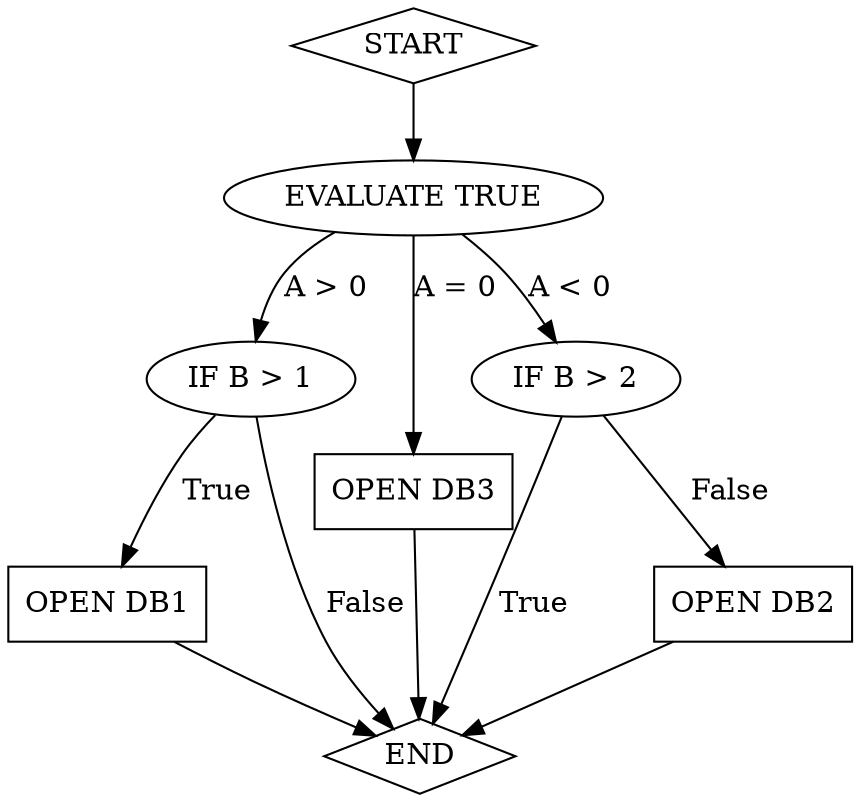 digraph "mix_if_evaluate_simple.COB" {
	node [shape=diamond]
	14 [label=START]
	node [shape=ellipse]
	0 [label="EVALUATE TRUE"]
	node [shape=ellipse]
	2 [label="IF B > 1"]
	node [shape=box]
	12 [label="OPEN DB3"]
	node [shape=ellipse]
	7 [label="IF B > 2"]
	node [shape=box]
	3 [label="OPEN DB1"]
	node [shape=diamond]
	23 [label=END]
	node [shape=box]
	9 [label="OPEN DB2"]
	14 -> 0
	0 -> 2 [label="A > 0"]
	0 -> 7 [label="A < 0"]
	0 -> 12 [label="A = 0"]
	2 -> 3 [label=True]
	2 -> 23 [label=False]
	12 -> 23
	7 -> 23 [label=True]
	7 -> 9 [label=False]
	3 -> 23
	9 -> 23
}

